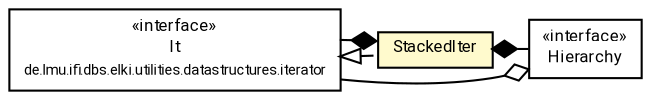 #!/usr/local/bin/dot
#
# Class diagram 
# Generated by UMLGraph version R5_7_2-60-g0e99a6 (http://www.spinellis.gr/umlgraph/)
#

digraph G {
	graph [fontnames="svg"]
	edge [fontname="Roboto",fontsize=7,labelfontname="Roboto",labelfontsize=7,color="black"];
	node [fontname="Roboto",fontcolor="black",fontsize=8,shape=plaintext,margin=0,width=0,height=0];
	nodesep=0.15;
	ranksep=0.25;
	rankdir=LR;
	// de.lmu.ifi.dbs.elki.utilities.datastructures.iterator.It<O>
	c9986485 [label=<<table title="de.lmu.ifi.dbs.elki.utilities.datastructures.iterator.It" border="0" cellborder="1" cellspacing="0" cellpadding="2" href="../iterator/It.html" target="_parent">
		<tr><td><table border="0" cellspacing="0" cellpadding="1">
		<tr><td align="center" balign="center"> &#171;interface&#187; </td></tr>
		<tr><td align="center" balign="center"> <font face="Roboto">It</font> </td></tr>
		<tr><td align="center" balign="center"> <font face="Roboto" point-size="7.0">de.lmu.ifi.dbs.elki.utilities.datastructures.iterator</font> </td></tr>
		</table></td></tr>
		</table>>, URL="../iterator/It.html"];
	// de.lmu.ifi.dbs.elki.utilities.datastructures.hierarchy.StackedIter<B, A extends B>
	c9986508 [label=<<table title="de.lmu.ifi.dbs.elki.utilities.datastructures.hierarchy.StackedIter" border="0" cellborder="1" cellspacing="0" cellpadding="2" bgcolor="lemonChiffon" href="StackedIter.html" target="_parent">
		<tr><td><table border="0" cellspacing="0" cellpadding="1">
		<tr><td align="center" balign="center"> <font face="Roboto">StackedIter</font> </td></tr>
		</table></td></tr>
		</table>>, URL="StackedIter.html"];
	// de.lmu.ifi.dbs.elki.utilities.datastructures.hierarchy.Hierarchy<O>
	c9986509 [label=<<table title="de.lmu.ifi.dbs.elki.utilities.datastructures.hierarchy.Hierarchy" border="0" cellborder="1" cellspacing="0" cellpadding="2" href="Hierarchy.html" target="_parent">
		<tr><td><table border="0" cellspacing="0" cellpadding="1">
		<tr><td align="center" balign="center"> &#171;interface&#187; </td></tr>
		<tr><td align="center" balign="center"> <font face="Roboto">Hierarchy</font> </td></tr>
		</table></td></tr>
		</table>>, URL="Hierarchy.html"];
	// de.lmu.ifi.dbs.elki.utilities.datastructures.hierarchy.StackedIter<B, A extends B> implements de.lmu.ifi.dbs.elki.utilities.datastructures.iterator.It<O>
	c9986485 -> c9986508 [arrowtail=empty,style=dashed,dir=back,weight=9];
	// de.lmu.ifi.dbs.elki.utilities.datastructures.hierarchy.StackedIter<B, A extends B> composed de.lmu.ifi.dbs.elki.utilities.datastructures.hierarchy.Hierarchy<O>
	c9986508 -> c9986509 [arrowhead=none,arrowtail=diamond,dir=back,weight=6];
	// de.lmu.ifi.dbs.elki.utilities.datastructures.hierarchy.StackedIter<B, A extends B> composed de.lmu.ifi.dbs.elki.utilities.datastructures.iterator.It<O>
	c9986508 -> c9986485 [arrowhead=none,arrowtail=diamond,dir=back,weight=6];
	// de.lmu.ifi.dbs.elki.utilities.datastructures.hierarchy.Hierarchy<O> has de.lmu.ifi.dbs.elki.utilities.datastructures.iterator.It<O>
	c9986509 -> c9986485 [arrowhead=none,arrowtail=ediamond,dir=back,weight=4];
}

